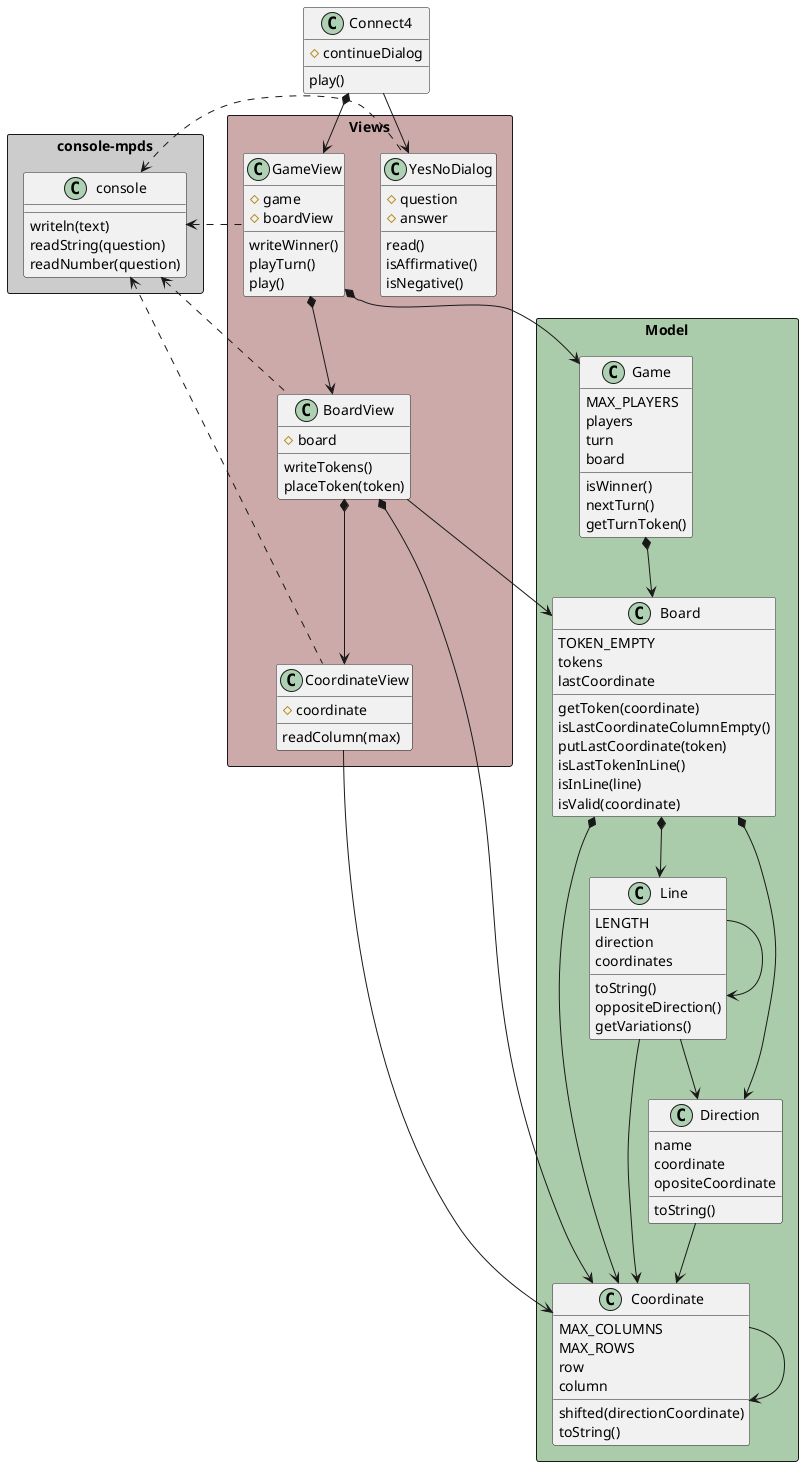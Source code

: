 @startuml connect4_constructorFunction_classdiagram

package "console-mpds" <<Rectangle>> #ccc {
    class console {
        writeln(text)
        readString(question)
        readNumber(question)
    }
}

package "Model" <<Rectangle>> #aca {
    class Coordinate {
        MAX_COLUMNS
        MAX_ROWS
        row
        column
        shifted(directionCoordinate)
        toString()
    }

    class Direction {
        name
        coordinate
        opositeCoordinate
        toString()
    }

    class Line {
        LENGTH
        direction
        coordinates
        toString()
        oppositeDirection()
        getVariations()
    }

    class Board {
        TOKEN_EMPTY
        tokens
        lastCoordinate
        getToken(coordinate)
        isLastCoordinateColumnEmpty()
        putLastCoordinate(token)
        isLastTokenInLine()
        isInLine(line)
        isValid(coordinate)
    }

    class Game {
        MAX_PLAYERS
        players
        turn
        board
        isWinner()
        nextTurn()
        getTurnToken()
    }
}

package "Views" <<Rectangle>> #caa {
    class CoordinateView {
        #coordinate
        readColumn(max)
    }

    class BoardView{
        #board
        writeTokens()
        placeToken(token)
    }

    class GameView {
        #game
        #boardView
        writeWinner()
        playTurn()
        play()
    }

    class YesNoDialog {
        #question
        #answer
        read()
        isAffirmative()
        isNegative()
    }
}

class Connect4 {
    #continueDialog
    play()
}

Coordinate -> Coordinate

CoordinateView -> Coordinate

Direction -down-> Coordinate

Line -> Line
Line -down-> Coordinate
Line -down-> Direction

Board *-down-> Coordinate
Board *-down-> Direction
Board *-down-> Line

BoardView *-down-> CoordinateView
BoardView -down-> Board
BoardView *-down-> Coordinate

Game *-down-> Board

GameView *-down-> Game
GameView *-down-> BoardView

Connect4 -down-> YesNoDialog
Connect4 *-down-> GameView

YesNoDialog .-l-> console
GameView .-l-> console
BoardView .-l-> console
CoordinateView .-l-> console

@enduml